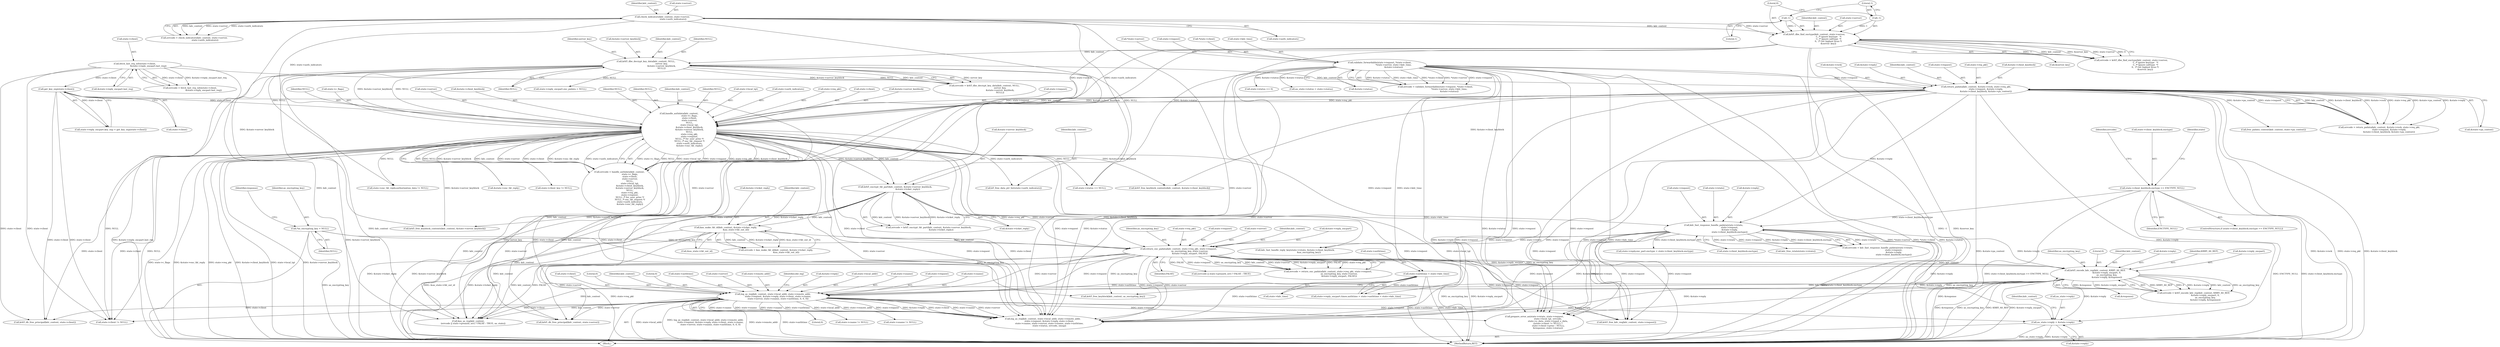 digraph "0_krb5_ffb35baac6981f9e8914f8f3bffd37f284b85970@pointer" {
"1000809" [label="(Call,au_state->reply = &state->reply)"];
"1000413" [label="(Call,return_padata(kdc_context, &state->rock, state->req_pkt,\n                            state->request, &state->reply,\n                            &state->client_keyblock, &state->pa_context))"];
"1000250" [label="(Call,krb5_dbe_decrypt_key_data(kdc_context, NULL,\n                                             server_key,\n                                             &state->server_keyblock,\n                                             NULL))"];
"1000228" [label="(Call,krb5_dbe_find_enctype(kdc_context, state->server,\n                                         -1, /* ignore keytype   */\n                                         -1, /* Ignore salttype  */\n                                         0,  /* Get highest kvno */\n                                         &server_key))"];
"1000198" [label="(Call,check_indicators(kdc_context, state->server,\n                               state->auth_indicators))"];
"1000233" [label="(Call,-1)"];
"1000235" [label="(Call,-1)"];
"1000172" [label="(Call,validate_forwardable(state->request, *state->client,\n                                        *state->server, state->kdc_time,\n                                        &state->status))"];
"1000574" [label="(Call,kdc_fast_response_handle_padata(state->rstate,\n                                              state->request,\n                                              &state->reply,\n                                              state->client_keyblock.enctype))"];
"1000466" [label="(Call,handle_authdata(kdc_context,\n                              state->c_flags,\n                              state->client,\n                              state->server,\n                              NULL,\n                              state->local_tgt,\n                              &state->client_keyblock,\n                              &state->server_keyblock,\n                              NULL,\n                              state->req_pkt,\n                              state->request,\n                              NULL, /* for_user_princ */\n                              NULL, /* enc_tkt_request */\n                              state->auth_indicators,\n                              &state->enc_tkt_reply))"];
"1000341" [label="(Call,get_key_exp(state->client))"];
"1000307" [label="(Call,fetch_last_req_info(state->client,\n                                       &state->reply_encpart.last_req))"];
"1000447" [label="(Call,state->client_keyblock.enctype == ENCTYPE_NULL)"];
"1000677" [label="(Call,krb5_encode_kdc_rep(kdc_context, KRB5_AS_REP,\n                                  &state->reply_encpart, 0,\n                                  as_encrypting_key,\n                                  &state->reply, &response))"];
"1000635" [label="(Call,return_enc_padata(kdc_context, state->req_pkt, state->request,\n                                as_encrypting_key, state->server,\n                                &state->reply_encpart, FALSE))"];
"1000542" [label="(Call,kau_make_tkt_id(kdc_context, &state->ticket_reply,\n                              &au_state->tkt_out_id))"];
"1000521" [label="(Call,krb5_encrypt_tkt_part(kdc_context, &state->server_keyblock,\n                                    &state->ticket_reply))"];
"1000120" [label="(Call,*as_encrypting_key = NULL)"];
"1000750" [label="(Call,log_as_req(kdc_context, state->local_addr, state->remote_addr,\n               state->request, &state->reply, state->client, state->cname,\n               state->server, state->sname, state->authtime, 0, 0, 0))"];
"1000386" [label="(Call,state->authtime = state->kdc_time)"];
"1000678" [label="(Identifier,kdc_context)"];
"1000780" [label="(Literal,0)"];
"1000501" [label="(Call,&state->enc_tkt_reply)"];
"1000644" [label="(Call,state->server)"];
"1000422" [label="(Call,state->request)"];
"1000478" [label="(Call,state->local_tgt)"];
"1001147" [label="(Call,krb5_free_kdc_req(kdc_context, state->request))"];
"1000378" [label="(Call,state->reply_encpart.times.authtime = state->authtime = state->kdc_time)"];
"1000250" [label="(Call,krb5_dbe_decrypt_key_data(kdc_context, NULL,\n                                             server_key,\n                                             &state->server_keyblock,\n                                             NULL))"];
"1000448" [label="(Call,state->client_keyblock.enctype)"];
"1000686" [label="(Call,&state->reply)"];
"1000176" [label="(Call,*state->client)"];
"1000199" [label="(Identifier,kdc_context)"];
"1000498" [label="(Call,state->auth_indicators)"];
"1000777" [label="(Call,state->authtime)"];
"1001152" [label="(Call,k5_free_data_ptr_list(state->auth_indicators))"];
"1000490" [label="(Call,state->req_pkt)"];
"1000542" [label="(Call,kau_make_tkt_id(kdc_context, &state->ticket_reply,\n                              &au_state->tkt_out_id))"];
"1000830" [label="(Call,free_padata_context(kdc_context, state->pa_context))"];
"1000818" [label="(Identifier,kdc_context)"];
"1000125" [label="(Identifier,response)"];
"1000229" [label="(Identifier,kdc_context)"];
"1000750" [label="(Call,log_as_req(kdc_context, state->local_addr, state->remote_addr,\n               state->request, &state->reply, state->client, state->cname,\n               state->server, state->sname, state->authtime, 0, 0, 0))"];
"1000254" [label="(Call,&state->server_keyblock)"];
"1000527" [label="(Call,&state->ticket_reply)"];
"1000196" [label="(Call,errcode = check_indicators(kdc_context, state->server,\n                               state->auth_indicators))"];
"1000471" [label="(Call,state->client)"];
"1000390" [label="(Call,state->kdc_time)"];
"1000230" [label="(Call,state->server)"];
"1000419" [label="(Call,state->req_pkt)"];
"1000614" [label="(Call,kdc_fast_handle_reply_key(state->rstate, &state->client_keyblock,\n                                        &as_encrypting_key))"];
"1000810" [label="(Call,au_state->reply)"];
"1000677" [label="(Call,krb5_encode_kdc_rep(kdc_context, KRB5_AS_REP,\n                                  &state->reply_encpart, 0,\n                                  as_encrypting_key,\n                                  &state->reply, &response))"];
"1000172" [label="(Call,validate_forwardable(state->request, *state->client,\n                                        *state->server, state->kdc_time,\n                                        &state->status))"];
"1000485" [label="(Call,&state->server_keyblock)"];
"1000771" [label="(Call,state->server)"];
"1000817" [label="(Call,kau_as_req(kdc_context,\n              (errcode || state->preauth_err) ? FALSE : TRUE, au_state))"];
"1000540" [label="(Call,errcode = kau_make_tkt_id(kdc_context, &state->ticket_reply,\n                              &au_state->tkt_out_id))"];
"1000228" [label="(Call,krb5_dbe_find_enctype(kdc_context, state->server,\n                                         -1, /* ignore keytype   */\n                                         -1, /* Ignore salttype  */\n                                         0,  /* Get highest kvno */\n                                         &server_key))"];
"1000493" [label="(Call,state->request)"];
"1000522" [label="(Identifier,kdc_context)"];
"1000497" [label="(Identifier,NULL)"];
"1000755" [label="(Call,state->remote_addr)"];
"1001007" [label="(Call,krb5_free_keyblock_contents(kdc_context, &state->client_keyblock))"];
"1000693" [label="(Call,state->client_key != NULL)"];
"1000599" [label="(Call,state->reply.enc_part.enctype = state->client_keyblock.enctype)"];
"1000679" [label="(Identifier,KRB5_AS_REP)"];
"1000636" [label="(Identifier,kdc_context)"];
"1000635" [label="(Call,return_enc_padata(kdc_context, state->req_pkt, state->request,\n                                as_encrypting_key, state->server,\n                                &state->reply_encpart, FALSE))"];
"1000782" [label="(Literal,0)"];
"1000784" [label="(Identifier,did_log)"];
"1000203" [label="(Call,state->auth_indicators)"];
"1000170" [label="(Call,errcode = validate_forwardable(state->request, *state->client,\n                                        *state->server, state->kdc_time,\n                                        &state->status))"];
"1000647" [label="(Call,&state->reply_encpart)"];
"1000236" [label="(Literal,1)"];
"1001166" [label="(MethodReturn,RET)"];
"1000944" [label="(Call,state->client != NULL)"];
"1000574" [label="(Call,kdc_fast_response_handle_padata(state->rstate,\n                                              state->request,\n                                              &state->reply,\n                                              state->client_keyblock.enctype))"];
"1000761" [label="(Call,&state->reply)"];
"1000464" [label="(Call,errcode = handle_authdata(kdc_context,\n                              state->c_flags,\n                              state->client,\n                              state->server,\n                              NULL,\n                              state->local_tgt,\n                              &state->client_keyblock,\n                              &state->server_keyblock,\n                              NULL,\n                              state->req_pkt,\n                              state->request,\n                              NULL, /* for_user_princ */\n                              NULL, /* enc_tkt_request */\n                              state->auth_indicators,\n                              &state->enc_tkt_reply))"];
"1000468" [label="(Call,state->c_flags)"];
"1000971" [label="(Call,state->enc_tkt_reply.authorization_data != NULL)"];
"1000523" [label="(Call,&state->server_keyblock)"];
"1000572" [label="(Call,errcode = kdc_fast_response_handle_padata(state->rstate,\n                                              state->request,\n                                              &state->reply,\n                                              state->client_keyblock.enctype))"];
"1000184" [label="(Call,state->kdc_time)"];
"1000411" [label="(Call,errcode = return_padata(kdc_context, &state->rock, state->req_pkt,\n                            state->request, &state->reply,\n                            &state->client_keyblock, &state->pa_context))"];
"1000307" [label="(Call,fetch_last_req_info(state->client,\n                                       &state->reply_encpart.last_req))"];
"1000752" [label="(Call,state->local_addr)"];
"1000233" [label="(Call,-1)"];
"1000575" [label="(Call,state->rstate)"];
"1000643" [label="(Identifier,as_encrypting_key)"];
"1000235" [label="(Call,-1)"];
"1000237" [label="(Literal,0)"];
"1000474" [label="(Call,state->server)"];
"1000342" [label="(Call,state->client)"];
"1000387" [label="(Call,state->authtime)"];
"1000117" [label="(Block,)"];
"1000251" [label="(Identifier,kdc_context)"];
"1000792" [label="(Call,state->status == NULL)"];
"1000457" [label="(Identifier,state)"];
"1000651" [label="(Identifier,FALSE)"];
"1000311" [label="(Call,&state->reply_encpart.last_req)"];
"1000187" [label="(Call,&state->status)"];
"1000852" [label="(Call,log_as_req(kdc_context, state->local_addr, state->remote_addr,\n                   state->request, &state->reply, state->client,\n                   state->cname, state->server, state->sname, state->authtime,\n                   state->status, errcode, emsg))"];
"1000774" [label="(Call,state->sname)"];
"1000690" [label="(Call,&response)"];
"1000413" [label="(Call,return_padata(kdc_context, &state->rock, state->req_pkt,\n                            state->request, &state->reply,\n                            &state->client_keyblock, &state->pa_context))"];
"1000481" [label="(Call,&state->client_keyblock)"];
"1000122" [label="(Identifier,NULL)"];
"1000496" [label="(Identifier,NULL)"];
"1000200" [label="(Call,state->server)"];
"1000926" [label="(Call,prepare_error_as(state->rstate, state->request,\n                                       state->local_tgt, errcode,\n                                       state->e_data, state->typed_e_data,\n                                       ((state->client != NULL) ?\n                                        state->client->princ : NULL),\n                                       &response, state->status))"];
"1001042" [label="(Call,state->cname != NULL)"];
"1000585" [label="(Call,state->client_keyblock.enctype)"];
"1000121" [label="(Identifier,as_encrypting_key)"];
"1000819" [label="(Call,(errcode || state->preauth_err) ? FALSE : TRUE)"];
"1000466" [label="(Call,handle_authdata(kdc_context,\n                              state->c_flags,\n                              state->client,\n                              state->server,\n                              NULL,\n                              state->local_tgt,\n                              &state->client_keyblock,\n                              &state->server_keyblock,\n                              NULL,\n                              state->req_pkt,\n                              state->request,\n                              NULL, /* for_user_princ */\n                              NULL, /* enc_tkt_request */\n                              state->auth_indicators,\n                              &state->enc_tkt_reply))"];
"1000477" [label="(Identifier,NULL)"];
"1000519" [label="(Call,errcode = krb5_encrypt_tkt_part(kdc_context, &state->server_keyblock,\n                                    &state->ticket_reply))"];
"1000429" [label="(Call,&state->client_keyblock)"];
"1000633" [label="(Call,errcode = return_enc_padata(kdc_context, state->req_pkt, state->request,\n                                as_encrypting_key, state->server,\n                                &state->reply_encpart, FALSE))"];
"1000467" [label="(Identifier,kdc_context)"];
"1000758" [label="(Call,state->request)"];
"1000180" [label="(Call,*state->server)"];
"1000581" [label="(Call,&state->reply)"];
"1000453" [label="(Identifier,ENCTYPE_NULL)"];
"1000253" [label="(Identifier,server_key)"];
"1000120" [label="(Call,*as_encrypting_key = NULL)"];
"1000446" [label="(ControlStructure,if (state->client_keyblock.enctype == ENCTYPE_NULL))"];
"1000578" [label="(Call,state->request)"];
"1000234" [label="(Literal,1)"];
"1001066" [label="(Call,krb5_db_free_principal(kdc_context, state->server))"];
"1000248" [label="(Call,errcode = krb5_dbe_decrypt_key_data(kdc_context, NULL,\n                                             server_key,\n                                             &state->server_keyblock,\n                                             NULL))"];
"1000680" [label="(Call,&state->reply_encpart)"];
"1000543" [label="(Identifier,kdc_context)"];
"1000198" [label="(Call,check_indicators(kdc_context, state->server,\n                               state->auth_indicators))"];
"1000768" [label="(Call,state->cname)"];
"1000809" [label="(Call,au_state->reply = &state->reply)"];
"1000765" [label="(Call,state->client)"];
"1000781" [label="(Literal,0)"];
"1000386" [label="(Call,state->authtime = state->kdc_time)"];
"1000433" [label="(Call,&state->pa_context)"];
"1000894" [label="(Call,state->status == 0)"];
"1000415" [label="(Call,&state->rock)"];
"1000813" [label="(Call,&state->reply)"];
"1001061" [label="(Call,krb5_db_free_principal(kdc_context, state->client))"];
"1000425" [label="(Call,&state->reply)"];
"1000465" [label="(Identifier,errcode)"];
"1000447" [label="(Call,state->client_keyblock.enctype == ENCTYPE_NULL)"];
"1000675" [label="(Call,errcode = krb5_encode_kdc_rep(kdc_context, KRB5_AS_REP,\n                                  &state->reply_encpart, 0,\n                                  as_encrypting_key,\n                                  &state->reply, &response))"];
"1000751" [label="(Identifier,kdc_context)"];
"1001052" [label="(Call,state->sname != NULL)"];
"1000489" [label="(Identifier,NULL)"];
"1000802" [label="(Call,au_state->status = state->status)"];
"1000685" [label="(Identifier,as_encrypting_key)"];
"1000258" [label="(Identifier,NULL)"];
"1000305" [label="(Call,errcode = fetch_last_req_info(state->client,\n                                       &state->reply_encpart.last_req))"];
"1000404" [label="(Call,state->reply_encpart.enc_padata = NULL)"];
"1000341" [label="(Call,get_key_exp(state->client))"];
"1000173" [label="(Call,state->request)"];
"1000544" [label="(Call,&state->ticket_reply)"];
"1000238" [label="(Call,&server_key)"];
"1001143" [label="(Call,kdc_free_rstate(state->rstate))"];
"1000637" [label="(Call,state->req_pkt)"];
"1000308" [label="(Call,state->client)"];
"1000335" [label="(Call,state->reply_encpart.key_exp = get_key_exp(state->client))"];
"1000548" [label="(Call,&au_state->tkt_out_id)"];
"1000414" [label="(Identifier,kdc_context)"];
"1000252" [label="(Identifier,NULL)"];
"1000993" [label="(Call,krb5_free_keyblock_contents(kdc_context, &state->server_keyblock))"];
"1000684" [label="(Literal,0)"];
"1000837" [label="(Call,krb5_free_keyblock(kdc_context, as_encrypting_key))"];
"1000521" [label="(Call,krb5_encrypt_tkt_part(kdc_context, &state->server_keyblock,\n                                    &state->ticket_reply))"];
"1000226" [label="(Call,errcode = krb5_dbe_find_enctype(kdc_context, state->server,\n                                         -1, /* ignore keytype   */\n                                         -1, /* Ignore salttype  */\n                                         0,  /* Get highest kvno */\n                                         &server_key))"];
"1000640" [label="(Call,state->request)"];
"1000809" -> "1000117"  [label="AST: "];
"1000809" -> "1000813"  [label="CFG: "];
"1000810" -> "1000809"  [label="AST: "];
"1000813" -> "1000809"  [label="AST: "];
"1000818" -> "1000809"  [label="CFG: "];
"1000809" -> "1001166"  [label="DDG: au_state->reply"];
"1000809" -> "1001166"  [label="DDG: &state->reply"];
"1000413" -> "1000809"  [label="DDG: &state->reply"];
"1000574" -> "1000809"  [label="DDG: &state->reply"];
"1000677" -> "1000809"  [label="DDG: &state->reply"];
"1000750" -> "1000809"  [label="DDG: &state->reply"];
"1000413" -> "1000411"  [label="AST: "];
"1000413" -> "1000433"  [label="CFG: "];
"1000414" -> "1000413"  [label="AST: "];
"1000415" -> "1000413"  [label="AST: "];
"1000419" -> "1000413"  [label="AST: "];
"1000422" -> "1000413"  [label="AST: "];
"1000425" -> "1000413"  [label="AST: "];
"1000429" -> "1000413"  [label="AST: "];
"1000433" -> "1000413"  [label="AST: "];
"1000411" -> "1000413"  [label="CFG: "];
"1000413" -> "1001166"  [label="DDG: &state->pa_context"];
"1000413" -> "1001166"  [label="DDG: &state->rock"];
"1000413" -> "1001166"  [label="DDG: state->req_pkt"];
"1000413" -> "1001166"  [label="DDG: &state->client_keyblock"];
"1000413" -> "1000411"  [label="DDG: kdc_context"];
"1000413" -> "1000411"  [label="DDG: &state->client_keyblock"];
"1000413" -> "1000411"  [label="DDG: &state->rock"];
"1000413" -> "1000411"  [label="DDG: state->req_pkt"];
"1000413" -> "1000411"  [label="DDG: &state->pa_context"];
"1000413" -> "1000411"  [label="DDG: &state->reply"];
"1000413" -> "1000411"  [label="DDG: state->request"];
"1000250" -> "1000413"  [label="DDG: kdc_context"];
"1000172" -> "1000413"  [label="DDG: state->request"];
"1000413" -> "1000466"  [label="DDG: kdc_context"];
"1000413" -> "1000466"  [label="DDG: &state->client_keyblock"];
"1000413" -> "1000466"  [label="DDG: state->req_pkt"];
"1000413" -> "1000466"  [label="DDG: state->request"];
"1000413" -> "1000574"  [label="DDG: &state->reply"];
"1000413" -> "1000817"  [label="DDG: kdc_context"];
"1000413" -> "1000830"  [label="DDG: &state->pa_context"];
"1000413" -> "1000852"  [label="DDG: state->request"];
"1000413" -> "1000852"  [label="DDG: &state->reply"];
"1000413" -> "1000926"  [label="DDG: state->request"];
"1000413" -> "1001007"  [label="DDG: &state->client_keyblock"];
"1000413" -> "1001147"  [label="DDG: state->request"];
"1000250" -> "1000248"  [label="AST: "];
"1000250" -> "1000258"  [label="CFG: "];
"1000251" -> "1000250"  [label="AST: "];
"1000252" -> "1000250"  [label="AST: "];
"1000253" -> "1000250"  [label="AST: "];
"1000254" -> "1000250"  [label="AST: "];
"1000258" -> "1000250"  [label="AST: "];
"1000248" -> "1000250"  [label="CFG: "];
"1000250" -> "1001166"  [label="DDG: server_key"];
"1000250" -> "1001166"  [label="DDG: &state->server_keyblock"];
"1000250" -> "1000248"  [label="DDG: server_key"];
"1000250" -> "1000248"  [label="DDG: &state->server_keyblock"];
"1000250" -> "1000248"  [label="DDG: NULL"];
"1000250" -> "1000248"  [label="DDG: kdc_context"];
"1000228" -> "1000250"  [label="DDG: kdc_context"];
"1000250" -> "1000404"  [label="DDG: NULL"];
"1000250" -> "1000466"  [label="DDG: NULL"];
"1000250" -> "1000466"  [label="DDG: &state->server_keyblock"];
"1000250" -> "1000792"  [label="DDG: NULL"];
"1000250" -> "1000817"  [label="DDG: kdc_context"];
"1000250" -> "1000944"  [label="DDG: NULL"];
"1000250" -> "1000971"  [label="DDG: NULL"];
"1000250" -> "1000993"  [label="DDG: &state->server_keyblock"];
"1000228" -> "1000226"  [label="AST: "];
"1000228" -> "1000238"  [label="CFG: "];
"1000229" -> "1000228"  [label="AST: "];
"1000230" -> "1000228"  [label="AST: "];
"1000233" -> "1000228"  [label="AST: "];
"1000235" -> "1000228"  [label="AST: "];
"1000237" -> "1000228"  [label="AST: "];
"1000238" -> "1000228"  [label="AST: "];
"1000226" -> "1000228"  [label="CFG: "];
"1000228" -> "1001166"  [label="DDG: -1"];
"1000228" -> "1001166"  [label="DDG: &server_key"];
"1000228" -> "1000226"  [label="DDG: -1"];
"1000228" -> "1000226"  [label="DDG: kdc_context"];
"1000228" -> "1000226"  [label="DDG: &server_key"];
"1000228" -> "1000226"  [label="DDG: state->server"];
"1000228" -> "1000226"  [label="DDG: 0"];
"1000198" -> "1000228"  [label="DDG: kdc_context"];
"1000198" -> "1000228"  [label="DDG: state->server"];
"1000233" -> "1000228"  [label="DDG: 1"];
"1000235" -> "1000228"  [label="DDG: 1"];
"1000228" -> "1000466"  [label="DDG: state->server"];
"1000228" -> "1000817"  [label="DDG: kdc_context"];
"1000228" -> "1000852"  [label="DDG: state->server"];
"1000228" -> "1001066"  [label="DDG: state->server"];
"1000198" -> "1000196"  [label="AST: "];
"1000198" -> "1000203"  [label="CFG: "];
"1000199" -> "1000198"  [label="AST: "];
"1000200" -> "1000198"  [label="AST: "];
"1000203" -> "1000198"  [label="AST: "];
"1000196" -> "1000198"  [label="CFG: "];
"1000198" -> "1000196"  [label="DDG: kdc_context"];
"1000198" -> "1000196"  [label="DDG: state->server"];
"1000198" -> "1000196"  [label="DDG: state->auth_indicators"];
"1000198" -> "1000466"  [label="DDG: state->auth_indicators"];
"1000198" -> "1000817"  [label="DDG: kdc_context"];
"1000198" -> "1000852"  [label="DDG: state->server"];
"1000198" -> "1001066"  [label="DDG: state->server"];
"1000198" -> "1001152"  [label="DDG: state->auth_indicators"];
"1000233" -> "1000234"  [label="CFG: "];
"1000234" -> "1000233"  [label="AST: "];
"1000236" -> "1000233"  [label="CFG: "];
"1000235" -> "1000236"  [label="CFG: "];
"1000236" -> "1000235"  [label="AST: "];
"1000237" -> "1000235"  [label="CFG: "];
"1000172" -> "1000170"  [label="AST: "];
"1000172" -> "1000187"  [label="CFG: "];
"1000173" -> "1000172"  [label="AST: "];
"1000176" -> "1000172"  [label="AST: "];
"1000180" -> "1000172"  [label="AST: "];
"1000184" -> "1000172"  [label="AST: "];
"1000187" -> "1000172"  [label="AST: "];
"1000170" -> "1000172"  [label="CFG: "];
"1000172" -> "1001166"  [label="DDG: &state->status"];
"1000172" -> "1001166"  [label="DDG: state->kdc_time"];
"1000172" -> "1001166"  [label="DDG: *state->server"];
"1000172" -> "1001166"  [label="DDG: *state->client"];
"1000172" -> "1000170"  [label="DDG: &state->status"];
"1000172" -> "1000170"  [label="DDG: state->kdc_time"];
"1000172" -> "1000170"  [label="DDG: *state->client"];
"1000172" -> "1000170"  [label="DDG: *state->server"];
"1000172" -> "1000170"  [label="DDG: state->request"];
"1000172" -> "1000378"  [label="DDG: state->kdc_time"];
"1000172" -> "1000386"  [label="DDG: state->kdc_time"];
"1000172" -> "1000792"  [label="DDG: &state->status"];
"1000172" -> "1000802"  [label="DDG: &state->status"];
"1000172" -> "1000852"  [label="DDG: state->request"];
"1000172" -> "1000852"  [label="DDG: &state->status"];
"1000172" -> "1000894"  [label="DDG: &state->status"];
"1000172" -> "1000926"  [label="DDG: state->request"];
"1000172" -> "1000926"  [label="DDG: &state->status"];
"1000172" -> "1001147"  [label="DDG: state->request"];
"1000574" -> "1000572"  [label="AST: "];
"1000574" -> "1000585"  [label="CFG: "];
"1000575" -> "1000574"  [label="AST: "];
"1000578" -> "1000574"  [label="AST: "];
"1000581" -> "1000574"  [label="AST: "];
"1000585" -> "1000574"  [label="AST: "];
"1000572" -> "1000574"  [label="CFG: "];
"1000574" -> "1001166"  [label="DDG: state->client_keyblock.enctype"];
"1000574" -> "1000572"  [label="DDG: state->rstate"];
"1000574" -> "1000572"  [label="DDG: state->request"];
"1000574" -> "1000572"  [label="DDG: &state->reply"];
"1000574" -> "1000572"  [label="DDG: state->client_keyblock.enctype"];
"1000466" -> "1000574"  [label="DDG: state->request"];
"1000447" -> "1000574"  [label="DDG: state->client_keyblock.enctype"];
"1000574" -> "1000599"  [label="DDG: state->client_keyblock.enctype"];
"1000574" -> "1000614"  [label="DDG: state->rstate"];
"1000574" -> "1000635"  [label="DDG: state->request"];
"1000574" -> "1000677"  [label="DDG: &state->reply"];
"1000574" -> "1000852"  [label="DDG: state->request"];
"1000574" -> "1000852"  [label="DDG: &state->reply"];
"1000574" -> "1000926"  [label="DDG: state->rstate"];
"1000574" -> "1000926"  [label="DDG: state->request"];
"1000574" -> "1001143"  [label="DDG: state->rstate"];
"1000574" -> "1001147"  [label="DDG: state->request"];
"1000466" -> "1000464"  [label="AST: "];
"1000466" -> "1000501"  [label="CFG: "];
"1000467" -> "1000466"  [label="AST: "];
"1000468" -> "1000466"  [label="AST: "];
"1000471" -> "1000466"  [label="AST: "];
"1000474" -> "1000466"  [label="AST: "];
"1000477" -> "1000466"  [label="AST: "];
"1000478" -> "1000466"  [label="AST: "];
"1000481" -> "1000466"  [label="AST: "];
"1000485" -> "1000466"  [label="AST: "];
"1000489" -> "1000466"  [label="AST: "];
"1000490" -> "1000466"  [label="AST: "];
"1000493" -> "1000466"  [label="AST: "];
"1000496" -> "1000466"  [label="AST: "];
"1000497" -> "1000466"  [label="AST: "];
"1000498" -> "1000466"  [label="AST: "];
"1000501" -> "1000466"  [label="AST: "];
"1000464" -> "1000466"  [label="CFG: "];
"1000466" -> "1001166"  [label="DDG: state->c_flags"];
"1000466" -> "1001166"  [label="DDG: &state->enc_tkt_reply"];
"1000466" -> "1001166"  [label="DDG: state->req_pkt"];
"1000466" -> "1001166"  [label="DDG: &state->client_keyblock"];
"1000466" -> "1001166"  [label="DDG: state->local_tgt"];
"1000466" -> "1001166"  [label="DDG: &state->server_keyblock"];
"1000466" -> "1000464"  [label="DDG: state->c_flags"];
"1000466" -> "1000464"  [label="DDG: NULL"];
"1000466" -> "1000464"  [label="DDG: state->local_tgt"];
"1000466" -> "1000464"  [label="DDG: state->request"];
"1000466" -> "1000464"  [label="DDG: state->req_pkt"];
"1000466" -> "1000464"  [label="DDG: &state->client_keyblock"];
"1000466" -> "1000464"  [label="DDG: &state->server_keyblock"];
"1000466" -> "1000464"  [label="DDG: kdc_context"];
"1000466" -> "1000464"  [label="DDG: state->server"];
"1000466" -> "1000464"  [label="DDG: state->client"];
"1000466" -> "1000464"  [label="DDG: &state->enc_tkt_reply"];
"1000466" -> "1000464"  [label="DDG: state->auth_indicators"];
"1000341" -> "1000466"  [label="DDG: state->client"];
"1000466" -> "1000521"  [label="DDG: kdc_context"];
"1000466" -> "1000521"  [label="DDG: &state->server_keyblock"];
"1000466" -> "1000614"  [label="DDG: &state->client_keyblock"];
"1000466" -> "1000635"  [label="DDG: state->req_pkt"];
"1000466" -> "1000635"  [label="DDG: state->server"];
"1000466" -> "1000693"  [label="DDG: NULL"];
"1000466" -> "1000750"  [label="DDG: state->client"];
"1000466" -> "1000792"  [label="DDG: NULL"];
"1000466" -> "1000817"  [label="DDG: kdc_context"];
"1000466" -> "1000852"  [label="DDG: state->request"];
"1000466" -> "1000852"  [label="DDG: state->client"];
"1000466" -> "1000852"  [label="DDG: state->server"];
"1000466" -> "1000926"  [label="DDG: state->request"];
"1000466" -> "1000926"  [label="DDG: state->local_tgt"];
"1000466" -> "1000944"  [label="DDG: state->client"];
"1000466" -> "1000944"  [label="DDG: NULL"];
"1000466" -> "1000971"  [label="DDG: NULL"];
"1000466" -> "1000993"  [label="DDG: &state->server_keyblock"];
"1000466" -> "1001007"  [label="DDG: &state->client_keyblock"];
"1000466" -> "1001061"  [label="DDG: state->client"];
"1000466" -> "1001066"  [label="DDG: state->server"];
"1000466" -> "1001147"  [label="DDG: state->request"];
"1000466" -> "1001152"  [label="DDG: state->auth_indicators"];
"1000341" -> "1000335"  [label="AST: "];
"1000341" -> "1000342"  [label="CFG: "];
"1000342" -> "1000341"  [label="AST: "];
"1000335" -> "1000341"  [label="CFG: "];
"1000341" -> "1000335"  [label="DDG: state->client"];
"1000307" -> "1000341"  [label="DDG: state->client"];
"1000341" -> "1000852"  [label="DDG: state->client"];
"1000341" -> "1000944"  [label="DDG: state->client"];
"1000341" -> "1001061"  [label="DDG: state->client"];
"1000307" -> "1000305"  [label="AST: "];
"1000307" -> "1000311"  [label="CFG: "];
"1000308" -> "1000307"  [label="AST: "];
"1000311" -> "1000307"  [label="AST: "];
"1000305" -> "1000307"  [label="CFG: "];
"1000307" -> "1001166"  [label="DDG: &state->reply_encpart.last_req"];
"1000307" -> "1000305"  [label="DDG: state->client"];
"1000307" -> "1000305"  [label="DDG: &state->reply_encpart.last_req"];
"1000307" -> "1000852"  [label="DDG: state->client"];
"1000307" -> "1000944"  [label="DDG: state->client"];
"1000307" -> "1001061"  [label="DDG: state->client"];
"1000447" -> "1000446"  [label="AST: "];
"1000447" -> "1000453"  [label="CFG: "];
"1000448" -> "1000447"  [label="AST: "];
"1000453" -> "1000447"  [label="AST: "];
"1000457" -> "1000447"  [label="CFG: "];
"1000465" -> "1000447"  [label="CFG: "];
"1000447" -> "1001166"  [label="DDG: state->client_keyblock.enctype == ENCTYPE_NULL"];
"1000447" -> "1001166"  [label="DDG: ENCTYPE_NULL"];
"1000447" -> "1001166"  [label="DDG: state->client_keyblock.enctype"];
"1000677" -> "1000675"  [label="AST: "];
"1000677" -> "1000690"  [label="CFG: "];
"1000678" -> "1000677"  [label="AST: "];
"1000679" -> "1000677"  [label="AST: "];
"1000680" -> "1000677"  [label="AST: "];
"1000684" -> "1000677"  [label="AST: "];
"1000685" -> "1000677"  [label="AST: "];
"1000686" -> "1000677"  [label="AST: "];
"1000690" -> "1000677"  [label="AST: "];
"1000675" -> "1000677"  [label="CFG: "];
"1000677" -> "1001166"  [label="DDG: &response"];
"1000677" -> "1001166"  [label="DDG: as_encrypting_key"];
"1000677" -> "1001166"  [label="DDG: KRB5_AS_REP"];
"1000677" -> "1001166"  [label="DDG: &state->reply_encpart"];
"1000677" -> "1000675"  [label="DDG: KRB5_AS_REP"];
"1000677" -> "1000675"  [label="DDG: 0"];
"1000677" -> "1000675"  [label="DDG: &state->reply"];
"1000677" -> "1000675"  [label="DDG: kdc_context"];
"1000677" -> "1000675"  [label="DDG: as_encrypting_key"];
"1000677" -> "1000675"  [label="DDG: &response"];
"1000677" -> "1000675"  [label="DDG: &state->reply_encpart"];
"1000635" -> "1000677"  [label="DDG: kdc_context"];
"1000635" -> "1000677"  [label="DDG: &state->reply_encpart"];
"1000635" -> "1000677"  [label="DDG: as_encrypting_key"];
"1000677" -> "1000750"  [label="DDG: kdc_context"];
"1000677" -> "1000750"  [label="DDG: &state->reply"];
"1000677" -> "1000817"  [label="DDG: kdc_context"];
"1000677" -> "1000837"  [label="DDG: as_encrypting_key"];
"1000677" -> "1000852"  [label="DDG: &state->reply"];
"1000677" -> "1000926"  [label="DDG: &response"];
"1000635" -> "1000633"  [label="AST: "];
"1000635" -> "1000651"  [label="CFG: "];
"1000636" -> "1000635"  [label="AST: "];
"1000637" -> "1000635"  [label="AST: "];
"1000640" -> "1000635"  [label="AST: "];
"1000643" -> "1000635"  [label="AST: "];
"1000644" -> "1000635"  [label="AST: "];
"1000647" -> "1000635"  [label="AST: "];
"1000651" -> "1000635"  [label="AST: "];
"1000633" -> "1000635"  [label="CFG: "];
"1000635" -> "1001166"  [label="DDG: as_encrypting_key"];
"1000635" -> "1001166"  [label="DDG: &state->reply_encpart"];
"1000635" -> "1001166"  [label="DDG: state->req_pkt"];
"1000635" -> "1000633"  [label="DDG: state->request"];
"1000635" -> "1000633"  [label="DDG: as_encrypting_key"];
"1000635" -> "1000633"  [label="DDG: kdc_context"];
"1000635" -> "1000633"  [label="DDG: state->server"];
"1000635" -> "1000633"  [label="DDG: &state->reply_encpart"];
"1000635" -> "1000633"  [label="DDG: FALSE"];
"1000635" -> "1000633"  [label="DDG: state->req_pkt"];
"1000542" -> "1000635"  [label="DDG: kdc_context"];
"1000120" -> "1000635"  [label="DDG: as_encrypting_key"];
"1000635" -> "1000750"  [label="DDG: state->request"];
"1000635" -> "1000750"  [label="DDG: state->server"];
"1000635" -> "1000817"  [label="DDG: kdc_context"];
"1000635" -> "1000817"  [label="DDG: FALSE"];
"1000635" -> "1000819"  [label="DDG: FALSE"];
"1000635" -> "1000837"  [label="DDG: as_encrypting_key"];
"1000635" -> "1000852"  [label="DDG: state->request"];
"1000635" -> "1000852"  [label="DDG: state->server"];
"1000635" -> "1000926"  [label="DDG: state->request"];
"1000635" -> "1001066"  [label="DDG: state->server"];
"1000635" -> "1001147"  [label="DDG: state->request"];
"1000542" -> "1000540"  [label="AST: "];
"1000542" -> "1000548"  [label="CFG: "];
"1000543" -> "1000542"  [label="AST: "];
"1000544" -> "1000542"  [label="AST: "];
"1000548" -> "1000542"  [label="AST: "];
"1000540" -> "1000542"  [label="CFG: "];
"1000542" -> "1001166"  [label="DDG: &au_state->tkt_out_id"];
"1000542" -> "1001166"  [label="DDG: &state->ticket_reply"];
"1000542" -> "1000540"  [label="DDG: kdc_context"];
"1000542" -> "1000540"  [label="DDG: &state->ticket_reply"];
"1000542" -> "1000540"  [label="DDG: &au_state->tkt_out_id"];
"1000521" -> "1000542"  [label="DDG: kdc_context"];
"1000521" -> "1000542"  [label="DDG: &state->ticket_reply"];
"1000542" -> "1000817"  [label="DDG: kdc_context"];
"1000521" -> "1000519"  [label="AST: "];
"1000521" -> "1000527"  [label="CFG: "];
"1000522" -> "1000521"  [label="AST: "];
"1000523" -> "1000521"  [label="AST: "];
"1000527" -> "1000521"  [label="AST: "];
"1000519" -> "1000521"  [label="CFG: "];
"1000521" -> "1001166"  [label="DDG: &state->ticket_reply"];
"1000521" -> "1001166"  [label="DDG: &state->server_keyblock"];
"1000521" -> "1000519"  [label="DDG: kdc_context"];
"1000521" -> "1000519"  [label="DDG: &state->server_keyblock"];
"1000521" -> "1000519"  [label="DDG: &state->ticket_reply"];
"1000521" -> "1000817"  [label="DDG: kdc_context"];
"1000521" -> "1000993"  [label="DDG: &state->server_keyblock"];
"1000120" -> "1000117"  [label="AST: "];
"1000120" -> "1000122"  [label="CFG: "];
"1000121" -> "1000120"  [label="AST: "];
"1000122" -> "1000120"  [label="AST: "];
"1000125" -> "1000120"  [label="CFG: "];
"1000120" -> "1001166"  [label="DDG: as_encrypting_key"];
"1000120" -> "1000837"  [label="DDG: as_encrypting_key"];
"1000750" -> "1000117"  [label="AST: "];
"1000750" -> "1000782"  [label="CFG: "];
"1000751" -> "1000750"  [label="AST: "];
"1000752" -> "1000750"  [label="AST: "];
"1000755" -> "1000750"  [label="AST: "];
"1000758" -> "1000750"  [label="AST: "];
"1000761" -> "1000750"  [label="AST: "];
"1000765" -> "1000750"  [label="AST: "];
"1000768" -> "1000750"  [label="AST: "];
"1000771" -> "1000750"  [label="AST: "];
"1000774" -> "1000750"  [label="AST: "];
"1000777" -> "1000750"  [label="AST: "];
"1000780" -> "1000750"  [label="AST: "];
"1000781" -> "1000750"  [label="AST: "];
"1000782" -> "1000750"  [label="AST: "];
"1000784" -> "1000750"  [label="CFG: "];
"1000750" -> "1001166"  [label="DDG: log_as_req(kdc_context, state->local_addr, state->remote_addr,\n               state->request, &state->reply, state->client, state->cname,\n               state->server, state->sname, state->authtime, 0, 0, 0)"];
"1000750" -> "1001166"  [label="DDG: state->remote_addr"];
"1000750" -> "1001166"  [label="DDG: state->authtime"];
"1000750" -> "1001166"  [label="DDG: state->local_addr"];
"1000386" -> "1000750"  [label="DDG: state->authtime"];
"1000750" -> "1000817"  [label="DDG: kdc_context"];
"1000750" -> "1000852"  [label="DDG: state->local_addr"];
"1000750" -> "1000852"  [label="DDG: state->remote_addr"];
"1000750" -> "1000852"  [label="DDG: state->request"];
"1000750" -> "1000852"  [label="DDG: &state->reply"];
"1000750" -> "1000852"  [label="DDG: state->client"];
"1000750" -> "1000852"  [label="DDG: state->cname"];
"1000750" -> "1000852"  [label="DDG: state->server"];
"1000750" -> "1000852"  [label="DDG: state->sname"];
"1000750" -> "1000852"  [label="DDG: state->authtime"];
"1000750" -> "1000926"  [label="DDG: state->request"];
"1000750" -> "1000944"  [label="DDG: state->client"];
"1000750" -> "1001042"  [label="DDG: state->cname"];
"1000750" -> "1001052"  [label="DDG: state->sname"];
"1000750" -> "1001061"  [label="DDG: state->client"];
"1000750" -> "1001066"  [label="DDG: state->server"];
"1000750" -> "1001147"  [label="DDG: state->request"];
"1000386" -> "1000378"  [label="AST: "];
"1000386" -> "1000390"  [label="CFG: "];
"1000387" -> "1000386"  [label="AST: "];
"1000390" -> "1000386"  [label="AST: "];
"1000378" -> "1000386"  [label="CFG: "];
"1000386" -> "1001166"  [label="DDG: state->authtime"];
"1000386" -> "1001166"  [label="DDG: state->kdc_time"];
"1000386" -> "1000378"  [label="DDG: state->authtime"];
"1000386" -> "1000852"  [label="DDG: state->authtime"];
}
